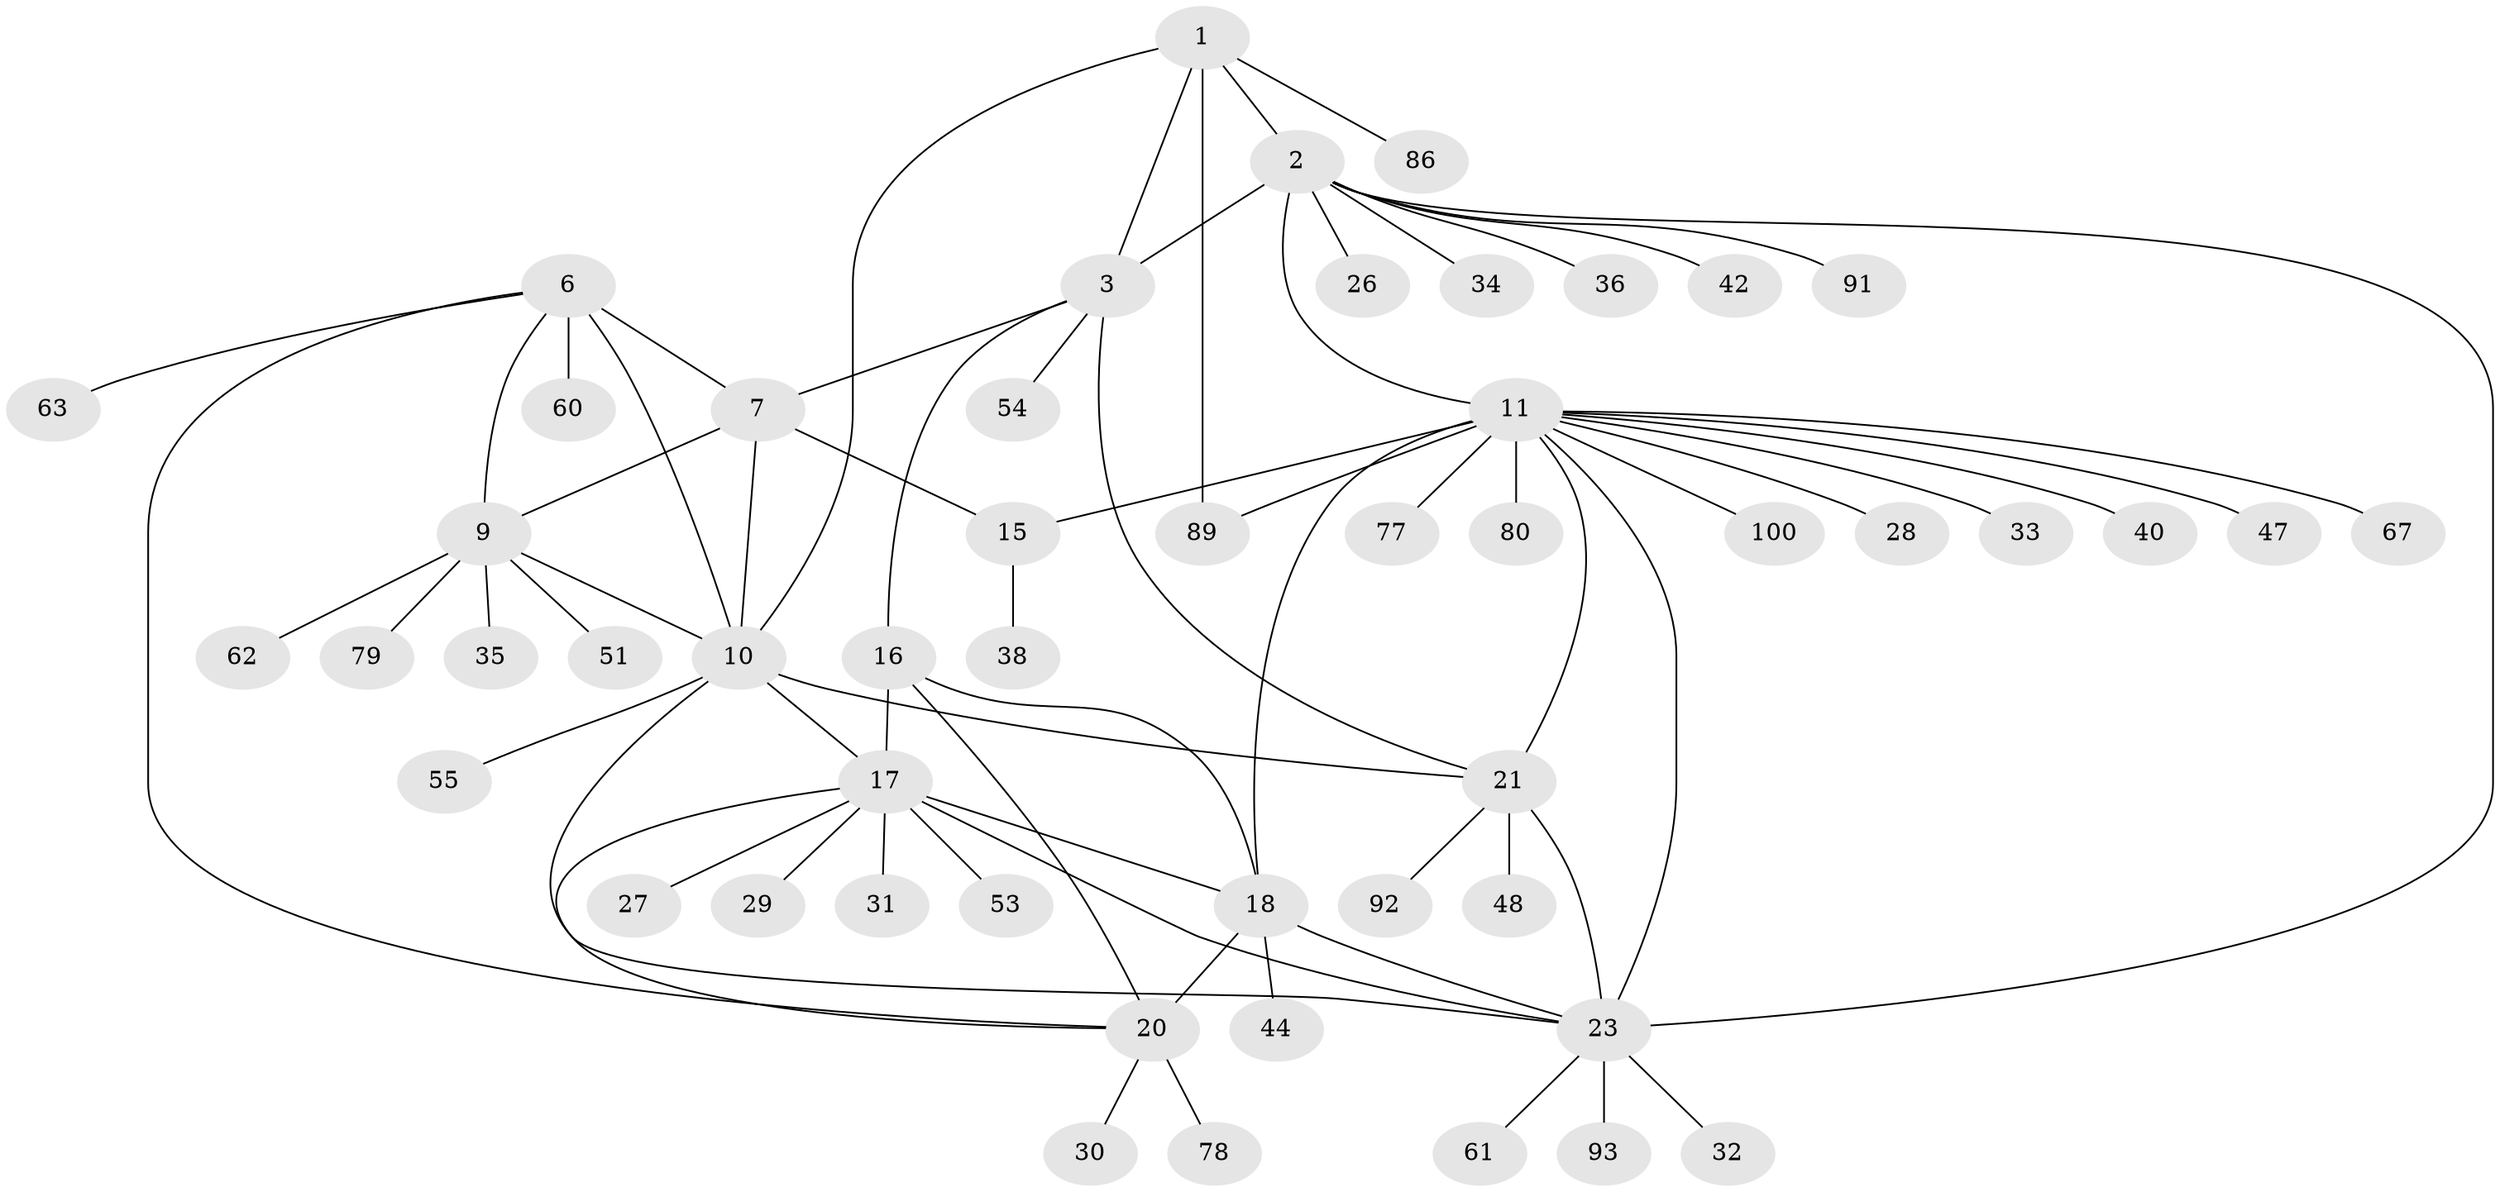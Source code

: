 // original degree distribution, {7: 0.049019607843137254, 10: 0.0392156862745098, 9: 0.029411764705882353, 4: 0.0196078431372549, 6: 0.049019607843137254, 5: 0.0392156862745098, 8: 0.029411764705882353, 12: 0.00980392156862745, 1: 0.5784313725490197, 2: 0.12745098039215685, 3: 0.029411764705882353}
// Generated by graph-tools (version 1.1) at 2025/16/03/09/25 04:16:08]
// undirected, 51 vertices, 70 edges
graph export_dot {
graph [start="1"]
  node [color=gray90,style=filled];
  1;
  2 [super="+5"];
  3 [super="+45+4+70+88"];
  6 [super="+66+8"];
  7;
  9 [super="+39"];
  10 [super="+22+65"];
  11 [super="+12+43"];
  15;
  16;
  17 [super="+50+37+75+46"];
  18 [super="+87+73+19"];
  20;
  21 [super="+41"];
  23 [super="+24+59+25+82+90"];
  26;
  27;
  28;
  29;
  30 [super="+56"];
  31;
  32;
  33;
  34;
  35 [super="+81+85+99+69"];
  36 [super="+68"];
  38 [super="+49"];
  40;
  42;
  44;
  47 [super="+52"];
  48;
  51;
  53;
  54;
  55;
  60;
  61;
  62;
  63;
  67;
  77;
  78;
  79 [super="+97"];
  80;
  86;
  89;
  91;
  92;
  93;
  100;
  1 -- 2 [weight=2];
  1 -- 3 [weight=2];
  1 -- 10;
  1 -- 86;
  1 -- 89;
  2 -- 3 [weight=4];
  2 -- 11;
  2 -- 26;
  2 -- 34;
  2 -- 42;
  2 -- 91;
  2 -- 36;
  2 -- 23 [weight=2];
  3 -- 16;
  3 -- 21 [weight=2];
  3 -- 54;
  3 -- 7;
  6 -- 7 [weight=2];
  6 -- 9 [weight=2];
  6 -- 10 [weight=2];
  6 -- 20;
  6 -- 60;
  6 -- 63;
  7 -- 9;
  7 -- 10;
  7 -- 15;
  9 -- 10;
  9 -- 35;
  9 -- 51;
  9 -- 62;
  9 -- 79;
  10 -- 55;
  10 -- 21;
  10 -- 23 [weight=3];
  10 -- 17;
  11 -- 15 [weight=4];
  11 -- 40;
  11 -- 33;
  11 -- 67;
  11 -- 100;
  11 -- 77;
  11 -- 47;
  11 -- 80;
  11 -- 18;
  11 -- 89;
  11 -- 28;
  11 -- 21;
  11 -- 23;
  15 -- 38;
  16 -- 17;
  16 -- 18 [weight=2];
  16 -- 20;
  17 -- 18 [weight=2];
  17 -- 20;
  17 -- 27;
  17 -- 29;
  17 -- 31;
  17 -- 53;
  17 -- 23;
  18 -- 20 [weight=2];
  18 -- 44;
  18 -- 23;
  20 -- 30;
  20 -- 78;
  21 -- 23 [weight=3];
  21 -- 48;
  21 -- 92;
  23 -- 61;
  23 -- 32;
  23 -- 93;
}

